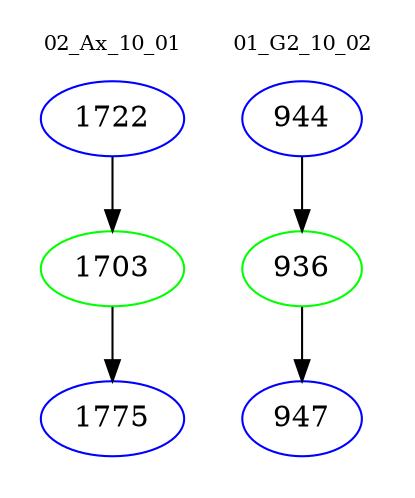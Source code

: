 digraph{
subgraph cluster_0 {
color = white
label = "02_Ax_10_01";
fontsize=10;
T0_1722 [label="1722", color="blue"]
T0_1722 -> T0_1703 [color="black"]
T0_1703 [label="1703", color="green"]
T0_1703 -> T0_1775 [color="black"]
T0_1775 [label="1775", color="blue"]
}
subgraph cluster_1 {
color = white
label = "01_G2_10_02";
fontsize=10;
T1_944 [label="944", color="blue"]
T1_944 -> T1_936 [color="black"]
T1_936 [label="936", color="green"]
T1_936 -> T1_947 [color="black"]
T1_947 [label="947", color="blue"]
}
}
